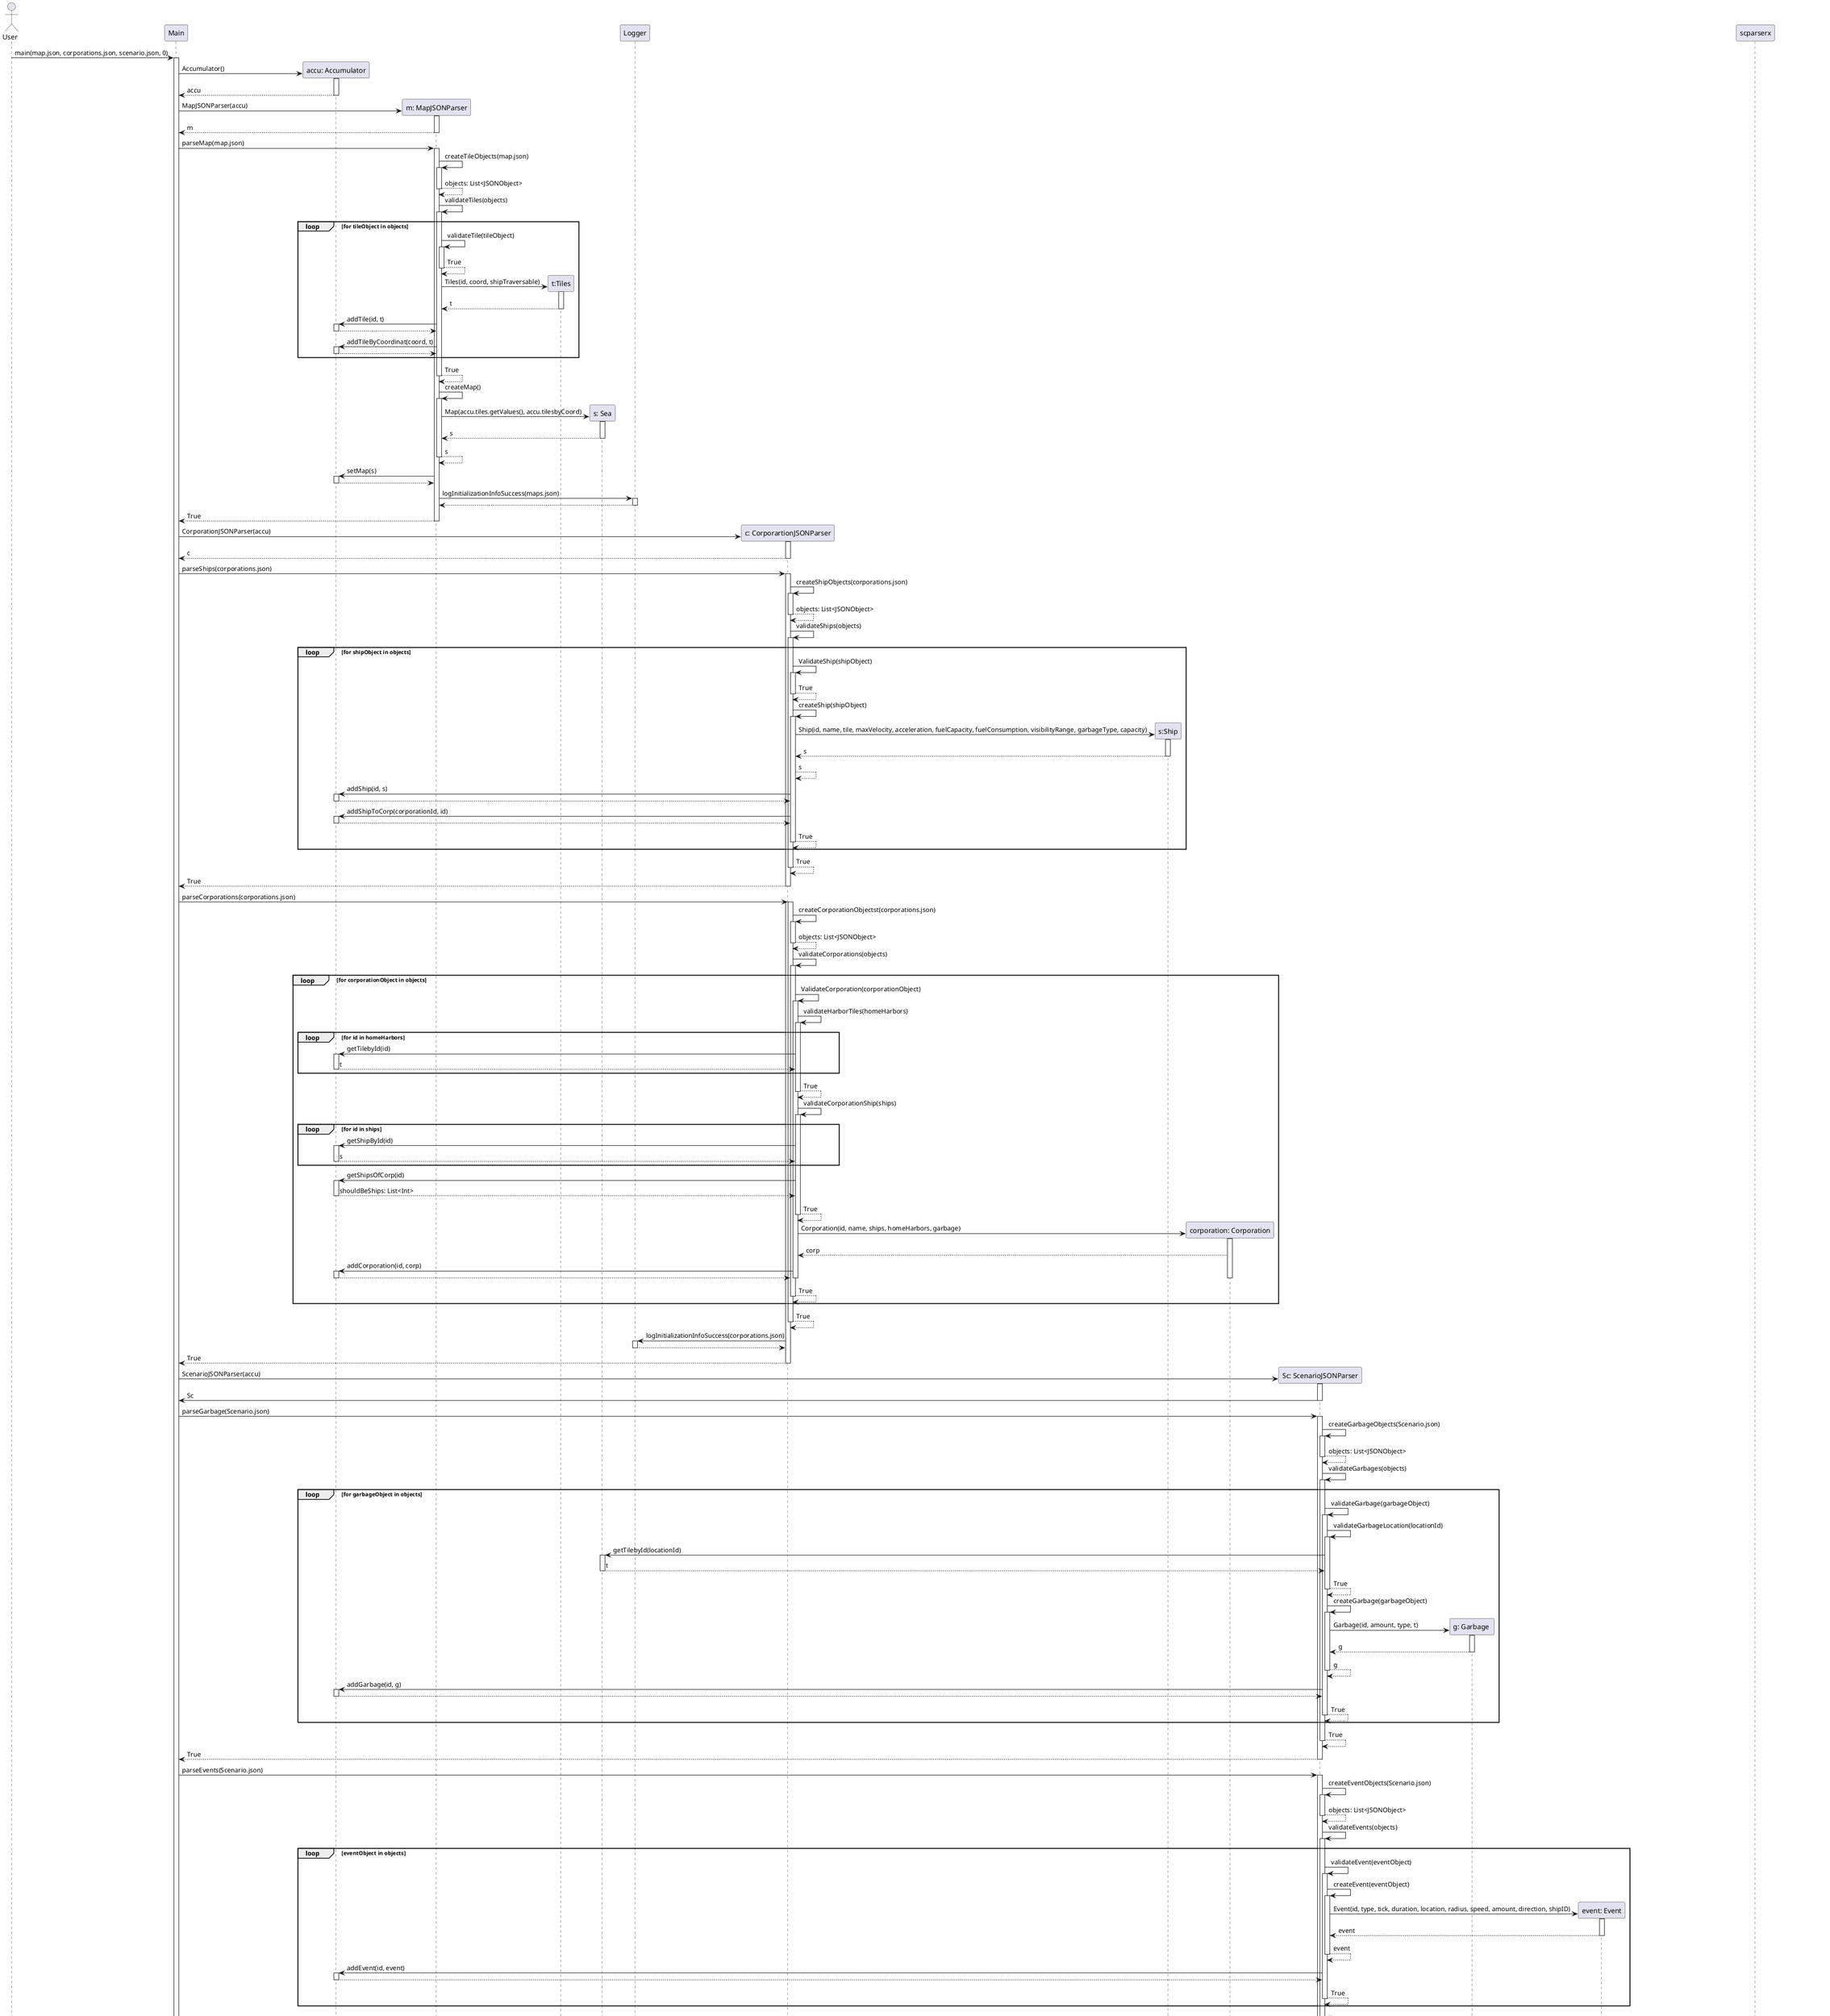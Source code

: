 @startuml
actor User
participant Main as Main

User -> Main: main(map.json, corporations.json, scenario.json, 0)
activate Main
create "accu: Accumulator" as accu
Main -> accu :  Accumulator()
activate accu
accu --> Main : accu
deactivate accu

create parser as "m: MapJSONParser"
Main -> parser : MapJSONParser(accu)
activate parser
parser --> Main: m
deactivate parser
Main -> parser: parseMap(map.json)
activate parser
parser -> parser: createTileObjects(map.json)
activate parser
parser --> parser : objects: List<JSONObject>
deactivate parser
parser -> parser : validateTiles(objects)
activate parser



loop for tileObject in objects

parser->parser:validateTile(tileObject)
activate parser

parser --> parser: True
deactivate parser

create "t:Tiles" as Tiles
parser -> Tiles: Tiles(id, coord, shipTraversable)
activate Tiles

Tiles --> parser: t
deactivate Tiles
parser -> accu: addTile(id, t)
activate accu
accu --> parser
deactivate accu

parser -> accu: addTileByCoordinat(coord, t)
activate accu
accu --> parser
deactivate accu
end
parser --> parser: True
deactivate parser
parser -> parser: createMap()
activate parser


create "s: Sea" as map
parser -> map : Map(accu.tiles.getValues(), accu.tilesbyCoord)
activate map
map --> parser: s
deactivate map
parser --> parser: s
deactivate parser
parser -> accu: setMap(s)
activate accu
accu --> parser:
deactivate accu
participant Logger as log
parser -> log: logInitializationInfoSuccess(maps.json)
activate log
log --> parser:
deactivate log
parser-->Main: True
deactivate parser



create corparser as "c: CorporartionJSONParser"
Main -> corparser: CorporationJSONParser(accu)
activate corparser
corparser --> Main : c
deactivate corparser
Main -> corparser: parseShips(corporations.json)

activate corparser
corparser -> corparser: createShipObjects(corporations.json)
activate corparser
corparser --> corparser : objects: List<JSONObject>
deactivate corparser
corparser -> corparser : validateShips(objects)
activate corparser


loop for shipObject in objects

corparser -> corparser:ValidateShip(shipObject)
activate corparser
corparser --> corparser : True
deactivate corparser
corparser -> corparser : createShip(shipObject)
activate corparser

create "s:Ship" as ship
corparser -> ship: Ship(id, name, tile, maxVelocity, acceleration, fuelCapacity, fuelConsumption, visibilityRange, garbageType, capacity)
activate ship
ship -->corparser: s
deactivate ship
corparser --> corparser: s
corparser -> accu: addShip(id, s)

activate accu
accu --> corparser
deactivate accu
corparser -> accu: addShipToCorp(corporationId, id)
activate accu
accu        --> corparser

deactivate accu
corparser --> corparser: True
deactivate corparser
end
corparser --> corparser: True
deactivate corparser

corparser --> Main: True
deactivate corparser
Main -> corparser: parseCorporations(corporations.json)
activate corparser
activate corparser
corparser -> corparser: createCorporationObjectst(corporations.json)
activate corparser
corparser --> corparser : objects: List<JSONObject>
deactivate corparser
corparser -> corparser: validateCorporations(objects)
activate corparser

loop for corporationObject in objects
corparser -> corparser: ValidateCorporation(corporationObject)
activate corparser
corparser -> corparser: validateHarborTiles(homeHarbors)
activate corparser
loop for id in homeHarbors
corparser -> accu: getTilebyId(id)
activate accu
accu --> corparser : t
deactivate accu
end
corparser --> corparser: True
deactivate corparser
corparser -> corparser: validateCorporationShip(ships)
activate corparser
loop for id in ships
corparser -> accu: getShipById(id)
activate accu
accu --> corparser : s
deactivate accu
end
corparser -> accu : getShipsOfCorp(id)
activate accu
accu --> corparser : shouldBeShips: List<Int>
deactivate accu
corparser --> corparser: True
deactivate corparser
create "corporation: Corporation" as corp
corparser -> corp : Corporation(id, name, ships, homeHarbors, garbage)
activate corp
corp --> corparser: corp
corparser -> accu: addCorporation(id, corp)
activate accu
accu --> corparser
deactivate accu
deactivate corp
deactivate corparser
corparser --> corparser : True
deactivate corparser
end
corparser --> corparser : True
deactivate corparser

corparser -> log : logInitializationInfoSuccess(corporations.json)
activate log
log --> corparser
deactivate log
corparser --> Main : True
deactivate corparser
create "Sc: ScenarioJSONParser" as scparser
Main -> scparser: ScenarioJSONParser(accu)
activate scparser
scparser -> Main: Sc
deactivate scparser
Main -> scparser : parseGarbage(Scenario.json)
activate scparser
scparser -> scparser: createGarbageObjects(Scenario.json)
activate scparser
scparser --> scparser : objects: List<JSONObject>
deactivate scparser
scparser -> scparser:  validateGarbages(objects)
activate scparser

loop for garbageObject in objects
scparser -> scparser : validateGarbage(garbageObject)
activate scparser
scparser -> scparser: validateGarbageLocation(locationId)
activate scparser
scparser -> map : getTilebyId(locationId)
activate map
map --> scparser: t
deactivate map
scparser --> scparser: True
deactivate scparser
scparser ->scparser : createGarbage(garbageObject)
activate scparser
create "g: Garbage " as garbage
scparser -> garbage: Garbage(id, amount, type, t)
activate garbage
garbage --> scparser: g
deactivate garbage

scparser -->scparser : g
deactivate scparser
scparser -> accu: addGarbage(id, g)
activate accu
accu --> scparser
deactivate accu
scparser --> scparser: True

deactivate scparser
end
scparser --> scparser: True
deactivate scparser
scparser --> Main: True
deactivate scparser
Main -> scparser: parseEvents(Scenario.json)
activate scparser
scparser -> scparser: createEventObjects(Scenario.json)
activate scparser
scparser --> scparser : objects: List<JSONObject>
deactivate scparser
scparser -> scparser:  validateEvents(objects)
activate scparser

loop eventObject in objects
scparser -> scparser: validateEvent(eventObject)
activate scparser
scparser -> scparser : createEvent(eventObject)
activate scparser
create "event: Event" as event
scparser -> event: Event(id, type, tick, duration, location, radius, speed, amount, direction, shipID)
activate event
event --> scparser: event
deactivate event
scparser --> scparser: event
deactivate scparser
scparser -> accu: addEvent(id, event)
activate accu
accu --> scparser
deactivate accu
scparser --> scparser: True
deactivate scparser
end
scparser --> scparser: True

deactivate scparser

scparser --> Main: True
deactivate scparser


Main -> scparser: parseRewards(Scenario.json)
activate scparser

scparser -> scparser:  validateRewards(rewards)
activate scparser

loop rewardObject in rewards
scparser -> scparser: validateReward(rewardObject)
activate scparser
scparser --> scparser
deactivate scparser
scparser -> scparser : createReward(rewardObject)
activate scparser
create "reward: Reward" as reward
scparser -> reward: Reward(id)
activate reward
reward --> scparser: reward
deactivate reward
scparser --> scparser: True
deactivate scparser
scparser -> accu: addReward(id, reward)
activate accu
accu --> scparser
deactivate accu
scparser --> scparser: True
deactivate scparser
end
scparser --> scparser: True
scparser --> Main: True
deactivate scparser


Main -> scparser: parseTasks(Scenario.json)
activate scparser

scparser -> scparser:  validateTasks(tasks)
activate scparser

loop taskObject in tasks
scparser -> scparser: validateTask(taskObject)
activate scparser
scparser -> accu: getRewardById(rewardId)
activate accu
accu --> scparser: reward
deactivate accu
scparser -> accu: getShipById(taskShipId)
activate accu
accu --> scparser: ship1
deactivate accu
scparser -> accu: getShipById(rewardShipId)
activate accu
accu --> scparser: ship2
deactivate accu
scparser -> scparser: ship1.getOwner().equals(ship2.getOwner)
activate scparser
scparser --> scparser
deactivate scparser
scparser --> scparser
deactivate scparser
scparser -> scparser : createTask(taskObject)
activate scparser
create "task: Task" as task
scparser -> task: Task(id, tick, taskShip, reward, rewardShip, corporation)
activate task
task --> scparser: task
deactivate task
scparser --> scparser: True
deactivate scparser
scparser -> accu: addTask(id, task)
activate accu
accu --> scparser
deactivate accu
scparser --> scparser: True
deactivate scparserx
end
scparser --> scparser: True
scparser --> Main: True
deactivate scparser





loop for g in garbage
Main -> Main: m.getTilebyId(g.getLocationId()).addGarbage(g)
activate Main
Main --> Main
deactivate Main
end
create "s: Simulation" as sim

Main -> sim: Simulation(corporations, events, 0, 0, m, tasks)
activate sim
sim --> Main : s
deactivate sim


@enduml